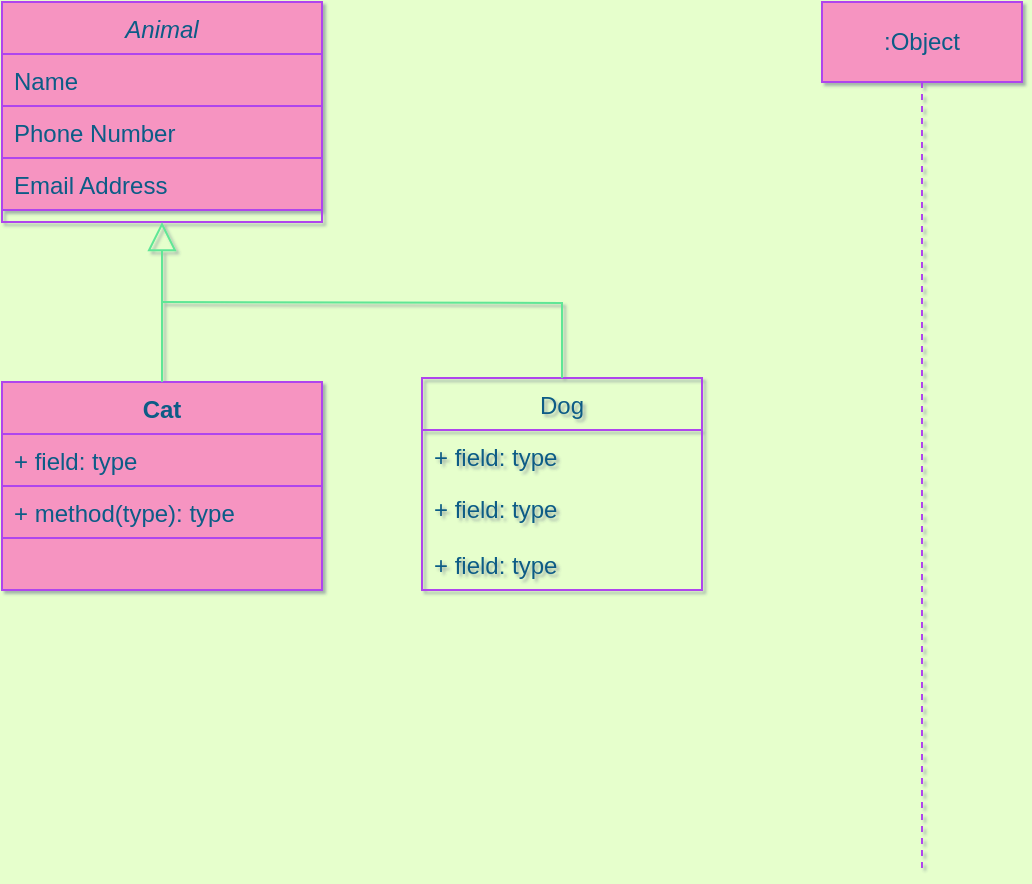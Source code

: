 <mxfile version="16.5.6" type="github">
  <diagram id="C5RBs43oDa-KdzZeNtuy" name="Page-1">
    <mxGraphModel dx="4644" dy="2584" grid="1" gridSize="10" guides="1" tooltips="1" connect="1" arrows="1" fold="1" page="1" pageScale="1" pageWidth="4681" pageHeight="3300" background="#E6FFCC" math="0" shadow="1">
      <root>
        <mxCell id="WIyWlLk6GJQsqaUBKTNV-0" />
        <mxCell id="WIyWlLk6GJQsqaUBKTNV-1" parent="WIyWlLk6GJQsqaUBKTNV-0" />
        <mxCell id="zkfFHV4jXpPFQw0GAbJ--0" value="Animal" style="swimlane;fontStyle=2;align=center;verticalAlign=top;childLayout=stackLayout;horizontal=1;startSize=26;horizontalStack=0;resizeParent=1;resizeLast=0;collapsible=1;marginBottom=0;rounded=0;shadow=0;strokeWidth=1;fillColor=#F694C1;strokeColor=#AF45ED;fontColor=#095C86;" parent="WIyWlLk6GJQsqaUBKTNV-1" vertex="1">
          <mxGeometry x="220" y="120" width="160" height="110" as="geometry">
            <mxRectangle x="220" y="120" width="160" height="26" as="alternateBounds" />
          </mxGeometry>
        </mxCell>
        <mxCell id="zkfFHV4jXpPFQw0GAbJ--1" value="Name" style="text;align=left;verticalAlign=top;spacingLeft=4;spacingRight=4;overflow=hidden;rotatable=0;points=[[0,0.5],[1,0.5]];portConstraint=eastwest;fillColor=#F694C1;strokeColor=#AF45ED;fontColor=#095C86;rounded=0;" parent="zkfFHV4jXpPFQw0GAbJ--0" vertex="1">
          <mxGeometry y="26" width="160" height="26" as="geometry" />
        </mxCell>
        <mxCell id="zkfFHV4jXpPFQw0GAbJ--2" value="Phone Number" style="text;align=left;verticalAlign=top;spacingLeft=4;spacingRight=4;overflow=hidden;rotatable=0;points=[[0,0.5],[1,0.5]];portConstraint=eastwest;rounded=0;shadow=0;html=0;fillColor=#F694C1;strokeColor=#AF45ED;fontColor=#095C86;" parent="zkfFHV4jXpPFQw0GAbJ--0" vertex="1">
          <mxGeometry y="52" width="160" height="26" as="geometry" />
        </mxCell>
        <mxCell id="zkfFHV4jXpPFQw0GAbJ--3" value="Email Address" style="text;align=left;verticalAlign=top;spacingLeft=4;spacingRight=4;overflow=hidden;rotatable=0;points=[[0,0.5],[1,0.5]];portConstraint=eastwest;rounded=0;shadow=0;html=0;fillColor=#F694C1;strokeColor=#AF45ED;fontColor=#095C86;" parent="zkfFHV4jXpPFQw0GAbJ--0" vertex="1">
          <mxGeometry y="78" width="160" height="26" as="geometry" />
        </mxCell>
        <mxCell id="fC8UDD0jSxjFvdtKI-yt-2" value="Cat" style="swimlane;fontStyle=1;align=center;verticalAlign=top;childLayout=stackLayout;horizontal=1;startSize=26;horizontalStack=0;resizeParent=1;resizeParentMax=0;resizeLast=0;collapsible=1;marginBottom=0;fillColor=#F694C1;strokeColor=#AF45ED;fontColor=#095C86;rounded=0;" parent="WIyWlLk6GJQsqaUBKTNV-1" vertex="1">
          <mxGeometry x="220" y="310" width="160" height="78" as="geometry" />
        </mxCell>
        <mxCell id="fC8UDD0jSxjFvdtKI-yt-3" value="+ field: type" style="text;strokeColor=#AF45ED;fillColor=#F694C1;align=left;verticalAlign=top;spacingLeft=4;spacingRight=4;overflow=hidden;rotatable=0;points=[[0,0.5],[1,0.5]];portConstraint=eastwest;fontColor=#095C86;rounded=0;" parent="fC8UDD0jSxjFvdtKI-yt-2" vertex="1">
          <mxGeometry y="26" width="160" height="26" as="geometry" />
        </mxCell>
        <mxCell id="fC8UDD0jSxjFvdtKI-yt-5" value="+ method(type): type" style="text;strokeColor=#AF45ED;fillColor=#F694C1;align=left;verticalAlign=top;spacingLeft=4;spacingRight=4;overflow=hidden;rotatable=0;points=[[0,0.5],[1,0.5]];portConstraint=eastwest;fontColor=#095C86;rounded=0;" parent="fC8UDD0jSxjFvdtKI-yt-2" vertex="1">
          <mxGeometry y="52" width="160" height="26" as="geometry" />
        </mxCell>
        <mxCell id="fC8UDD0jSxjFvdtKI-yt-6" style="text;strokeColor=#AF45ED;fillColor=#F694C1;align=left;verticalAlign=top;spacingLeft=4;spacingRight=4;overflow=hidden;rotatable=0;points=[[0,0.5],[1,0.5]];portConstraint=eastwest;fontColor=#095C86;rounded=0;" parent="WIyWlLk6GJQsqaUBKTNV-1" vertex="1">
          <mxGeometry x="220" y="388" width="160" height="26" as="geometry" />
        </mxCell>
        <mxCell id="fC8UDD0jSxjFvdtKI-yt-7" value="Dog" style="swimlane;fontStyle=0;childLayout=stackLayout;horizontal=1;startSize=26;fillColor=none;horizontalStack=0;resizeParent=1;resizeParentMax=0;resizeLast=0;collapsible=1;marginBottom=0;strokeColor=#AF45ED;fontColor=#095C86;rounded=0;" parent="WIyWlLk6GJQsqaUBKTNV-1" vertex="1">
          <mxGeometry x="430" y="308" width="140" height="106" as="geometry" />
        </mxCell>
        <mxCell id="fC8UDD0jSxjFvdtKI-yt-8" value="+ field: type" style="text;strokeColor=none;fillColor=none;align=left;verticalAlign=top;spacingLeft=4;spacingRight=4;overflow=hidden;rotatable=0;points=[[0,0.5],[1,0.5]];portConstraint=eastwest;fontColor=#095C86;rounded=0;" parent="fC8UDD0jSxjFvdtKI-yt-7" vertex="1">
          <mxGeometry y="26" width="140" height="26" as="geometry" />
        </mxCell>
        <mxCell id="fC8UDD0jSxjFvdtKI-yt-9" value="+ field: type" style="text;strokeColor=none;fillColor=none;align=left;verticalAlign=top;spacingLeft=4;spacingRight=4;overflow=hidden;rotatable=0;points=[[0,0.5],[1,0.5]];portConstraint=eastwest;fontColor=#095C86;rounded=0;" parent="fC8UDD0jSxjFvdtKI-yt-7" vertex="1">
          <mxGeometry y="52" width="140" height="28" as="geometry" />
        </mxCell>
        <mxCell id="fC8UDD0jSxjFvdtKI-yt-10" value="+ field: type" style="text;strokeColor=none;fillColor=none;align=left;verticalAlign=top;spacingLeft=4;spacingRight=4;overflow=hidden;rotatable=0;points=[[0,0.5],[1,0.5]];portConstraint=eastwest;fontColor=#095C86;rounded=0;" parent="fC8UDD0jSxjFvdtKI-yt-7" vertex="1">
          <mxGeometry y="80" width="140" height="26" as="geometry" />
        </mxCell>
        <mxCell id="fC8UDD0jSxjFvdtKI-yt-11" value="" style="endArrow=block;endFill=0;endSize=12;html=1;rounded=0;exitX=0.5;exitY=0;exitDx=0;exitDy=0;entryX=0.5;entryY=1;entryDx=0;entryDy=0;strokeColor=#60E696;fontColor=#095C86;" parent="WIyWlLk6GJQsqaUBKTNV-1" source="fC8UDD0jSxjFvdtKI-yt-2" target="zkfFHV4jXpPFQw0GAbJ--0" edge="1">
          <mxGeometry width="160" relative="1" as="geometry">
            <mxPoint x="150" y="240" as="sourcePoint" />
            <mxPoint x="310" y="240" as="targetPoint" />
          </mxGeometry>
        </mxCell>
        <mxCell id="hkHAG5SK5J0BIB2UkxXE-15" value="" style="endArrow=none;html=1;rounded=0;elbow=vertical;edgeStyle=orthogonalEdgeStyle;entryX=0.5;entryY=0;entryDx=0;entryDy=0;strokeColor=#60E696;fontColor=#095C86;" edge="1" parent="WIyWlLk6GJQsqaUBKTNV-1" target="fC8UDD0jSxjFvdtKI-yt-7">
          <mxGeometry width="50" height="50" relative="1" as="geometry">
            <mxPoint x="300" y="270" as="sourcePoint" />
            <mxPoint x="510" y="270" as="targetPoint" />
          </mxGeometry>
        </mxCell>
        <mxCell id="hkHAG5SK5J0BIB2UkxXE-17" value=":Object" style="shape=umlLifeline;perimeter=lifelinePerimeter;whiteSpace=wrap;html=1;container=1;collapsible=0;recursiveResize=0;outlineConnect=0;rounded=0;fontColor=#095C86;strokeColor=#AF45ED;fillColor=#F694C1;" vertex="1" parent="WIyWlLk6GJQsqaUBKTNV-1">
          <mxGeometry x="630" y="120" width="100" height="436" as="geometry" />
        </mxCell>
      </root>
    </mxGraphModel>
  </diagram>
</mxfile>
